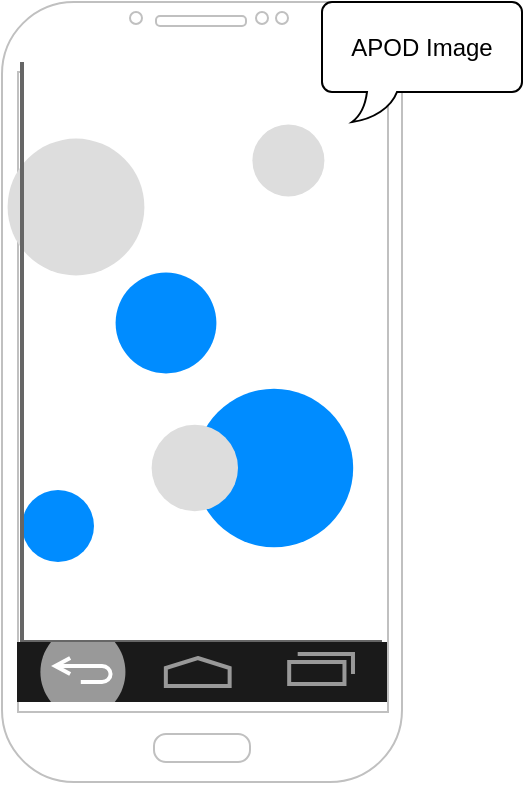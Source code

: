 <mxfile version="12.6.2" type="github">
  <diagram id="IHqy7XGbUocOzgiCqlBh" name="Page-1">
    <mxGraphModel dx="2031" dy="1134" grid="1" gridSize="10" guides="1" tooltips="1" connect="1" arrows="1" fold="1" page="1" pageScale="1" pageWidth="850" pageHeight="1100" math="0" shadow="0">
      <root>
        <mxCell id="0"/>
        <mxCell id="1" parent="0"/>
        <mxCell id="wuBHW3_i2wkjCvPNT6zz-1" value="" style="verticalLabelPosition=bottom;verticalAlign=top;html=1;shadow=0;dashed=0;strokeWidth=1;shape=mxgraph.android.phone2;strokeColor=#c0c0c0;" vertex="1" parent="1">
          <mxGeometry x="10" y="20" width="200" height="390" as="geometry"/>
        </mxCell>
        <mxCell id="wuBHW3_i2wkjCvPNT6zz-2" value="" style="verticalLabelPosition=bottom;shadow=0;dashed=0;align=center;html=1;verticalAlign=top;strokeWidth=1;shape=mxgraph.mockup.graphics.bubbleChart;strokeColor=none;strokeColor2=none;strokeColor3=#666666;fillColor2=#008cff;fillColor3=#dddddd;" vertex="1" parent="1">
          <mxGeometry x="20" y="50" width="180" height="290" as="geometry"/>
        </mxCell>
        <mxCell id="wuBHW3_i2wkjCvPNT6zz-3" value="" style="verticalLabelPosition=bottom;verticalAlign=top;html=1;shadow=0;dashed=0;strokeWidth=2;shape=mxgraph.android.navigation_bar_2;fillColor=#1A1A1A;strokeColor=#999999;" vertex="1" parent="1">
          <mxGeometry x="17.5" y="340" width="185" height="30" as="geometry"/>
        </mxCell>
        <mxCell id="wuBHW3_i2wkjCvPNT6zz-4" value="APOD Image" style="whiteSpace=wrap;html=1;shape=mxgraph.basic.roundRectCallout;dx=30;dy=15;size=5;boundedLbl=1;" vertex="1" parent="1">
          <mxGeometry x="170" y="20" width="100" height="60" as="geometry"/>
        </mxCell>
      </root>
    </mxGraphModel>
  </diagram>
</mxfile>
